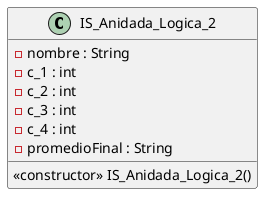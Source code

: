 @startuml
class IS_Anidada_Logica_2{
- nombre : String
- c_1 : int
- c_2 : int
- c_3 : int
- c_4 : int
- promedioFinal : String
«constructor» IS_Anidada_Logica_2()
}
@enduml

